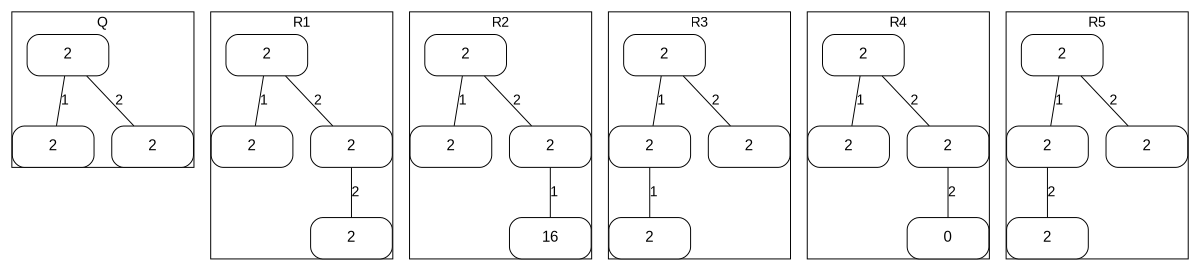graph g {
	/*rankdir = BT*/
	size="8,5"
	fontname = "Arial"
	margin=0.0002

	edge [
		fontname = "Arial"
	]

	node [
		shape = rectangle, 
		fontname = "Arial"
		fontsize = 15,
		width = 1.15,
		height = 0.58,
		style = "rounded,filled",
		fillcolor = white
	];
	/* Query and reformualtions */        	subgraph cluster_q {
		label = "Q";
		/* Node definition */
		"00" [label="2"]
		"01" [label="2"]
		"02" [label="2"]
		/* Edge definition */
		"00" -- "01" [label="1"]
		"00" -- "02" [label="2"]
	}

	subgraph cluster_1 {
		label = "R1";
		/* Node definition */
		"10" [label="2"]
		"11" [label="2"]
		"12" [label="2"]
		"13" [label="2"]
		/* Edge definition */
		"10" -- "11" [label="1"]
		"10" -- "12" [label="2"]
		"12" -- "13" [label="2"]
	}

	subgraph cluster_2 {
		label = "R2";
		/* Node definition */
		"20" [label="2"]
		"21" [label="2"]
		"22" [label="2"]
		"23" [label="16"]
		/* Edge definition */
		"20" -- "21" [label="1"]
		"20" -- "22" [label="2"]
		"22" -- "23" [label="1"]
	}

	subgraph cluster_3 {
		label = "R3";
		/* Node definition */
		"30" [label="2"]
		"31" [label="2"]
		"32" [label="2"]
		"33" [label="2"]
		/* Edge definition */
		"30" -- "31" [label="1"]
		"30" -- "32" [label="2"]
		"31" -- "33" [label="1"]
	}

	subgraph cluster_4 {
		label = "R4";
		/* Node definition */
		"40" [label="2"]
		"41" [label="2"]
		"42" [label="2"]
		"43" [label="0"]
		/* Edge definition */
		"40" -- "41" [label="1"]
		"40" -- "42" [label="2"]
		"42" -- "43" [label="2"]
	}

	subgraph cluster_5 {
		label = "R5";
		/* Node definition */
		"50" [label="2"]
		"51" [label="2"]
		"52" [label="2"]
		"53" [label="2"]
		/* Edge definition */
		"50" -- "51" [label="1"]
		"50" -- "52" [label="2"]
		"51" -- "53" [label="2"]
	}}